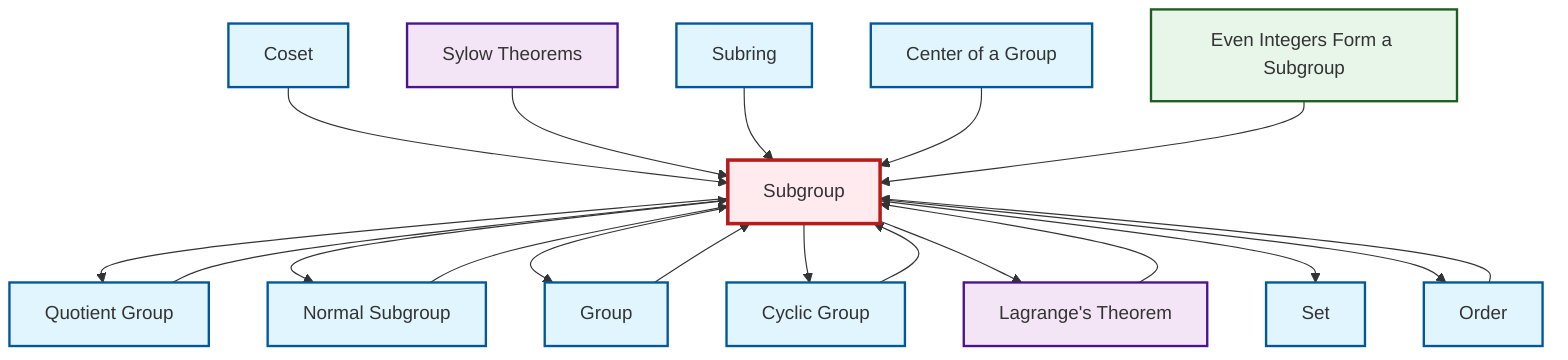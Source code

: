 graph TD
    classDef definition fill:#e1f5fe,stroke:#01579b,stroke-width:2px
    classDef theorem fill:#f3e5f5,stroke:#4a148c,stroke-width:2px
    classDef axiom fill:#fff3e0,stroke:#e65100,stroke-width:2px
    classDef example fill:#e8f5e9,stroke:#1b5e20,stroke-width:2px
    classDef current fill:#ffebee,stroke:#b71c1c,stroke-width:3px
    def-set["Set"]:::definition
    def-center-of-group["Center of a Group"]:::definition
    def-subgroup["Subgroup"]:::definition
    thm-lagrange["Lagrange's Theorem"]:::theorem
    thm-sylow["Sylow Theorems"]:::theorem
    ex-even-integers-subgroup["Even Integers Form a Subgroup"]:::example
    def-quotient-group["Quotient Group"]:::definition
    def-group["Group"]:::definition
    def-normal-subgroup["Normal Subgroup"]:::definition
    def-order["Order"]:::definition
    def-cyclic-group["Cyclic Group"]:::definition
    def-subring["Subring"]:::definition
    def-coset["Coset"]:::definition
    def-subgroup --> def-quotient-group
    def-order --> def-subgroup
    def-coset --> def-subgroup
    def-normal-subgroup --> def-subgroup
    def-subgroup --> def-normal-subgroup
    def-subgroup --> def-group
    def-quotient-group --> def-subgroup
    def-subgroup --> def-cyclic-group
    thm-sylow --> def-subgroup
    thm-lagrange --> def-subgroup
    def-subgroup --> thm-lagrange
    def-group --> def-subgroup
    def-cyclic-group --> def-subgroup
    def-subring --> def-subgroup
    def-center-of-group --> def-subgroup
    def-subgroup --> def-set
    def-subgroup --> def-order
    ex-even-integers-subgroup --> def-subgroup
    class def-subgroup current